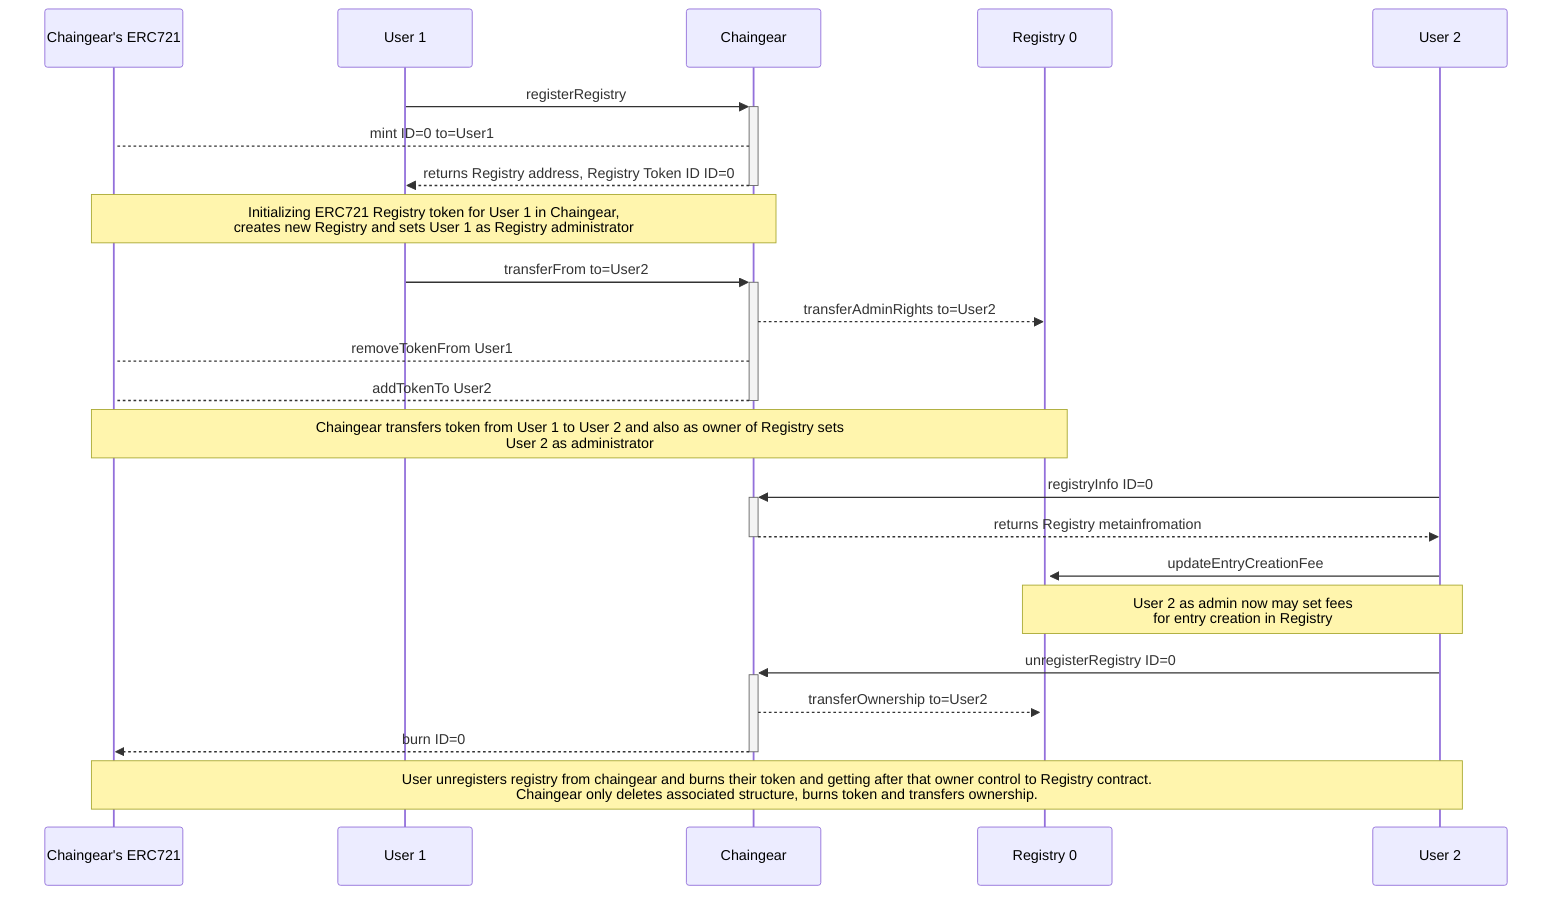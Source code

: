 sequenceDiagram
    participant 721 as Chaingear's ERC721
    participant U1 as User 1
    participant CC as Chaingear
    participant R as Registry 0
    participant U2 as User 2

    
    U1->>+CC: registerRegistry
    CC-->721: mint ID=0 to=User1
    CC-->>-U1: returns Registry address, Registry Token ID ID=0
    Note over 721, CC: Initializing ERC721 Registry token for User 1 in Chaingear, <br/> creates new Registry and sets User 1 as Registry administrator
    
    U1->>+CC: transferFrom to=User2
    CC-->>R: transferAdminRights to=User2
    CC-->721: removeTokenFrom User1
    CC-->-721: addTokenTo User2
    Note over 721, R: Chaingear transfers token from User 1 to User 2 and also as owner of Registry sets <br/> User 2 as administrator
    
    U2->>+CC: registryInfo ID=0
    CC-->>-U2: returns Registry metainfromation
    
    U2->>+R: updateEntryCreationFee
    Note over U2, R: User 2 as admin now may set fees <br/> for entry creation in Registry
    
    U2->>+CC: unregisterRegistry ID=0
    CC-->>R: transferOwnership to=User2
    CC-->>-721: burn ID=0
    Note over 721, U2: User unregisters registry from chaingear and burns their token and getting after that owner control to Registry contract. <br/> Chaingear only deletes associated structure, burns token and transfers ownership.